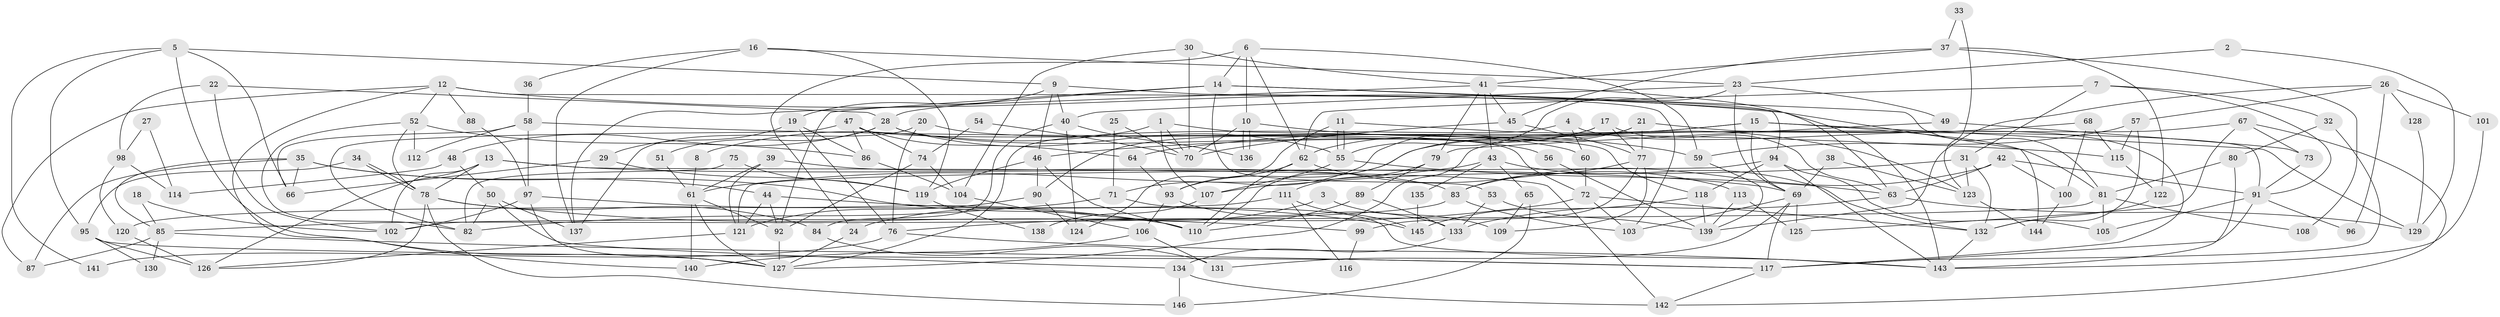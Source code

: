 // Generated by graph-tools (version 1.1) at 2025/49/03/09/25 04:49:58]
// undirected, 146 vertices, 292 edges
graph export_dot {
graph [start="1"]
  node [color=gray90,style=filled];
  1;
  2;
  3;
  4;
  5;
  6;
  7;
  8;
  9;
  10;
  11;
  12;
  13;
  14;
  15;
  16;
  17;
  18;
  19;
  20;
  21;
  22;
  23;
  24;
  25;
  26;
  27;
  28;
  29;
  30;
  31;
  32;
  33;
  34;
  35;
  36;
  37;
  38;
  39;
  40;
  41;
  42;
  43;
  44;
  45;
  46;
  47;
  48;
  49;
  50;
  51;
  52;
  53;
  54;
  55;
  56;
  57;
  58;
  59;
  60;
  61;
  62;
  63;
  64;
  65;
  66;
  67;
  68;
  69;
  70;
  71;
  72;
  73;
  74;
  75;
  76;
  77;
  78;
  79;
  80;
  81;
  82;
  83;
  84;
  85;
  86;
  87;
  88;
  89;
  90;
  91;
  92;
  93;
  94;
  95;
  96;
  97;
  98;
  99;
  100;
  101;
  102;
  103;
  104;
  105;
  106;
  107;
  108;
  109;
  110;
  111;
  112;
  113;
  114;
  115;
  116;
  117;
  118;
  119;
  120;
  121;
  122;
  123;
  124;
  125;
  126;
  127;
  128;
  129;
  130;
  131;
  132;
  133;
  134;
  135;
  136;
  137;
  138;
  139;
  140;
  141;
  142;
  143;
  144;
  145;
  146;
  1 -- 70;
  1 -- 118;
  1 -- 8;
  1 -- 107;
  2 -- 129;
  2 -- 23;
  3 -- 24;
  3 -- 109;
  4 -- 127;
  4 -- 117;
  4 -- 60;
  5 -- 127;
  5 -- 66;
  5 -- 9;
  5 -- 95;
  5 -- 141;
  6 -- 59;
  6 -- 14;
  6 -- 10;
  6 -- 24;
  6 -- 62;
  7 -- 31;
  7 -- 62;
  7 -- 32;
  7 -- 91;
  8 -- 61;
  9 -- 19;
  9 -- 40;
  9 -- 46;
  9 -- 103;
  10 -- 136;
  10 -- 136;
  10 -- 59;
  10 -- 70;
  11 -- 55;
  11 -- 55;
  11 -- 124;
  11 -- 123;
  12 -- 87;
  12 -- 94;
  12 -- 52;
  12 -- 88;
  12 -- 140;
  12 -- 144;
  13 -- 69;
  13 -- 126;
  13 -- 78;
  13 -- 102;
  13 -- 142;
  14 -- 92;
  14 -- 143;
  14 -- 28;
  14 -- 53;
  14 -- 81;
  15 -- 46;
  15 -- 69;
  15 -- 64;
  15 -- 81;
  15 -- 129;
  16 -- 23;
  16 -- 137;
  16 -- 36;
  16 -- 119;
  17 -- 62;
  17 -- 71;
  17 -- 63;
  17 -- 77;
  18 -- 102;
  18 -- 85;
  19 -- 86;
  19 -- 76;
  19 -- 29;
  20 -- 137;
  20 -- 60;
  20 -- 76;
  21 -- 77;
  21 -- 110;
  21 -- 90;
  21 -- 91;
  22 -- 102;
  22 -- 28;
  22 -- 98;
  23 -- 49;
  23 -- 69;
  23 -- 40;
  23 -- 55;
  24 -- 127;
  25 -- 70;
  25 -- 71;
  26 -- 139;
  26 -- 57;
  26 -- 96;
  26 -- 101;
  26 -- 128;
  27 -- 114;
  27 -- 98;
  28 -- 55;
  28 -- 48;
  28 -- 51;
  28 -- 56;
  29 -- 119;
  29 -- 66;
  30 -- 104;
  30 -- 41;
  30 -- 70;
  31 -- 107;
  31 -- 123;
  31 -- 132;
  32 -- 80;
  32 -- 117;
  33 -- 123;
  33 -- 37;
  34 -- 78;
  34 -- 78;
  34 -- 95;
  35 -- 66;
  35 -- 44;
  35 -- 85;
  35 -- 87;
  35 -- 110;
  36 -- 58;
  37 -- 45;
  37 -- 41;
  37 -- 108;
  37 -- 122;
  38 -- 123;
  38 -- 69;
  39 -- 121;
  39 -- 83;
  39 -- 61;
  40 -- 84;
  40 -- 124;
  40 -- 136;
  41 -- 45;
  41 -- 63;
  41 -- 43;
  41 -- 79;
  41 -- 137;
  42 -- 91;
  42 -- 63;
  42 -- 83;
  42 -- 100;
  43 -- 61;
  43 -- 65;
  43 -- 132;
  43 -- 135;
  44 -- 121;
  44 -- 92;
  44 -- 145;
  45 -- 70;
  45 -- 77;
  46 -- 90;
  46 -- 110;
  46 -- 119;
  47 -- 86;
  47 -- 72;
  47 -- 64;
  47 -- 74;
  47 -- 82;
  48 -- 50;
  48 -- 114;
  49 -- 79;
  49 -- 73;
  50 -- 134;
  50 -- 82;
  50 -- 137;
  51 -- 61;
  52 -- 78;
  52 -- 82;
  52 -- 86;
  52 -- 112;
  53 -- 133;
  53 -- 139;
  54 -- 74;
  54 -- 70;
  55 -- 63;
  55 -- 107;
  56 -- 139;
  57 -- 132;
  57 -- 59;
  57 -- 115;
  58 -- 115;
  58 -- 97;
  58 -- 66;
  58 -- 112;
  59 -- 139;
  60 -- 72;
  61 -- 140;
  61 -- 92;
  61 -- 127;
  62 -- 110;
  62 -- 93;
  62 -- 113;
  63 -- 129;
  63 -- 133;
  64 -- 93;
  65 -- 146;
  65 -- 109;
  67 -- 142;
  67 -- 127;
  67 -- 73;
  67 -- 125;
  68 -- 115;
  68 -- 93;
  68 -- 100;
  69 -- 117;
  69 -- 103;
  69 -- 125;
  69 -- 131;
  71 -- 82;
  71 -- 143;
  72 -- 132;
  72 -- 103;
  72 -- 76;
  73 -- 91;
  74 -- 92;
  74 -- 104;
  75 -- 119;
  75 -- 82;
  76 -- 141;
  76 -- 143;
  77 -- 83;
  77 -- 99;
  77 -- 109;
  78 -- 84;
  78 -- 99;
  78 -- 126;
  78 -- 146;
  79 -- 89;
  79 -- 111;
  80 -- 81;
  80 -- 143;
  81 -- 102;
  81 -- 105;
  81 -- 108;
  83 -- 85;
  83 -- 103;
  84 -- 131;
  85 -- 117;
  85 -- 87;
  85 -- 130;
  86 -- 104;
  88 -- 97;
  89 -- 133;
  89 -- 110;
  90 -- 121;
  90 -- 124;
  91 -- 96;
  91 -- 105;
  91 -- 117;
  92 -- 127;
  93 -- 106;
  93 -- 133;
  94 -- 143;
  94 -- 105;
  94 -- 118;
  94 -- 121;
  95 -- 117;
  95 -- 126;
  95 -- 130;
  97 -- 102;
  97 -- 110;
  97 -- 127;
  98 -- 120;
  98 -- 114;
  99 -- 116;
  100 -- 144;
  101 -- 143;
  104 -- 106;
  106 -- 131;
  106 -- 140;
  107 -- 138;
  111 -- 145;
  111 -- 116;
  111 -- 120;
  113 -- 125;
  113 -- 139;
  115 -- 122;
  117 -- 142;
  118 -- 139;
  118 -- 145;
  119 -- 138;
  120 -- 126;
  121 -- 126;
  122 -- 132;
  123 -- 144;
  128 -- 129;
  132 -- 143;
  133 -- 134;
  134 -- 142;
  134 -- 146;
  135 -- 145;
}
